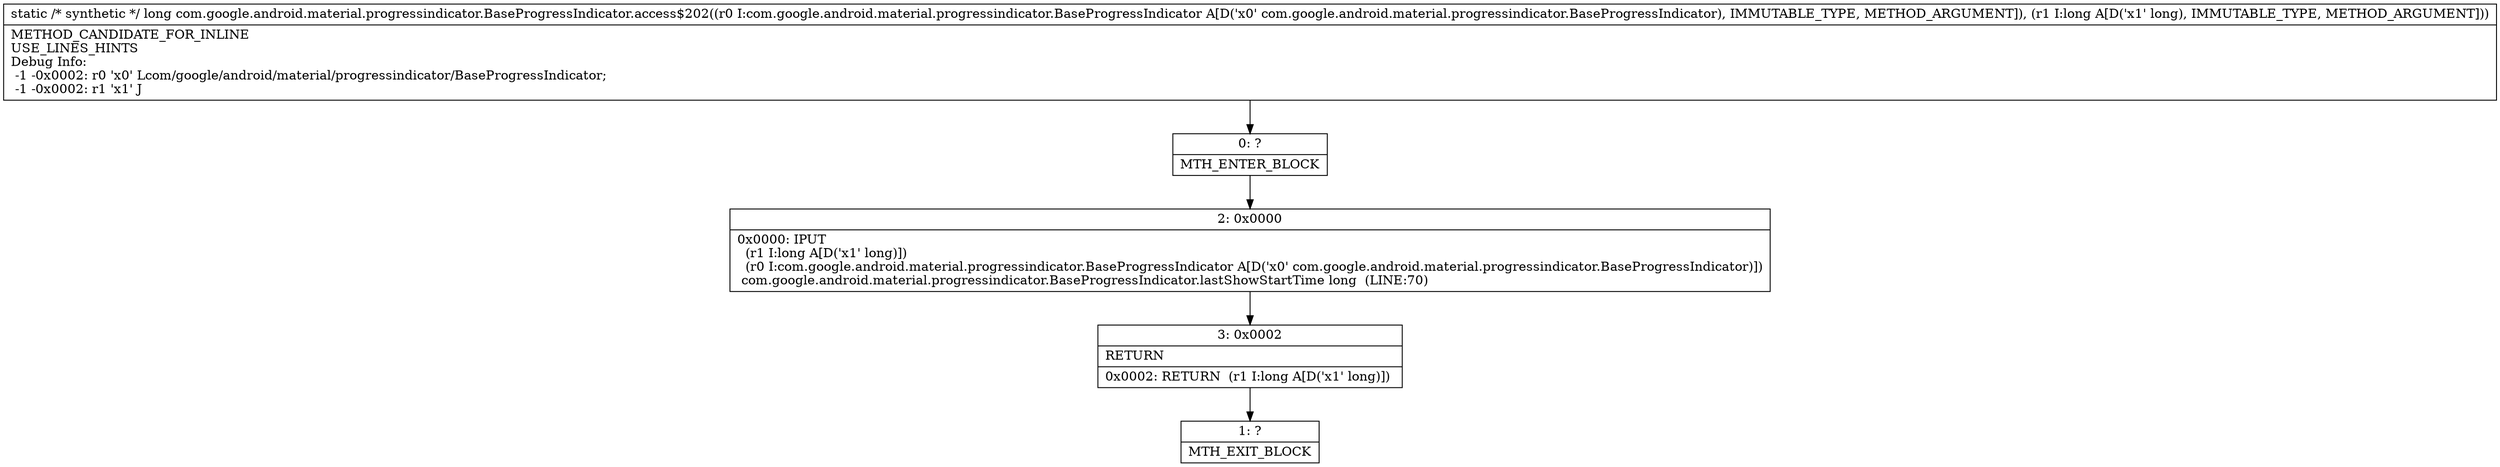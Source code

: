 digraph "CFG forcom.google.android.material.progressindicator.BaseProgressIndicator.access$202(Lcom\/google\/android\/material\/progressindicator\/BaseProgressIndicator;J)J" {
Node_0 [shape=record,label="{0\:\ ?|MTH_ENTER_BLOCK\l}"];
Node_2 [shape=record,label="{2\:\ 0x0000|0x0000: IPUT  \l  (r1 I:long A[D('x1' long)])\l  (r0 I:com.google.android.material.progressindicator.BaseProgressIndicator A[D('x0' com.google.android.material.progressindicator.BaseProgressIndicator)])\l com.google.android.material.progressindicator.BaseProgressIndicator.lastShowStartTime long  (LINE:70)\l}"];
Node_3 [shape=record,label="{3\:\ 0x0002|RETURN\l|0x0002: RETURN  (r1 I:long A[D('x1' long)]) \l}"];
Node_1 [shape=record,label="{1\:\ ?|MTH_EXIT_BLOCK\l}"];
MethodNode[shape=record,label="{static \/* synthetic *\/ long com.google.android.material.progressindicator.BaseProgressIndicator.access$202((r0 I:com.google.android.material.progressindicator.BaseProgressIndicator A[D('x0' com.google.android.material.progressindicator.BaseProgressIndicator), IMMUTABLE_TYPE, METHOD_ARGUMENT]), (r1 I:long A[D('x1' long), IMMUTABLE_TYPE, METHOD_ARGUMENT]))  | METHOD_CANDIDATE_FOR_INLINE\lUSE_LINES_HINTS\lDebug Info:\l  \-1 \-0x0002: r0 'x0' Lcom\/google\/android\/material\/progressindicator\/BaseProgressIndicator;\l  \-1 \-0x0002: r1 'x1' J\l}"];
MethodNode -> Node_0;Node_0 -> Node_2;
Node_2 -> Node_3;
Node_3 -> Node_1;
}

